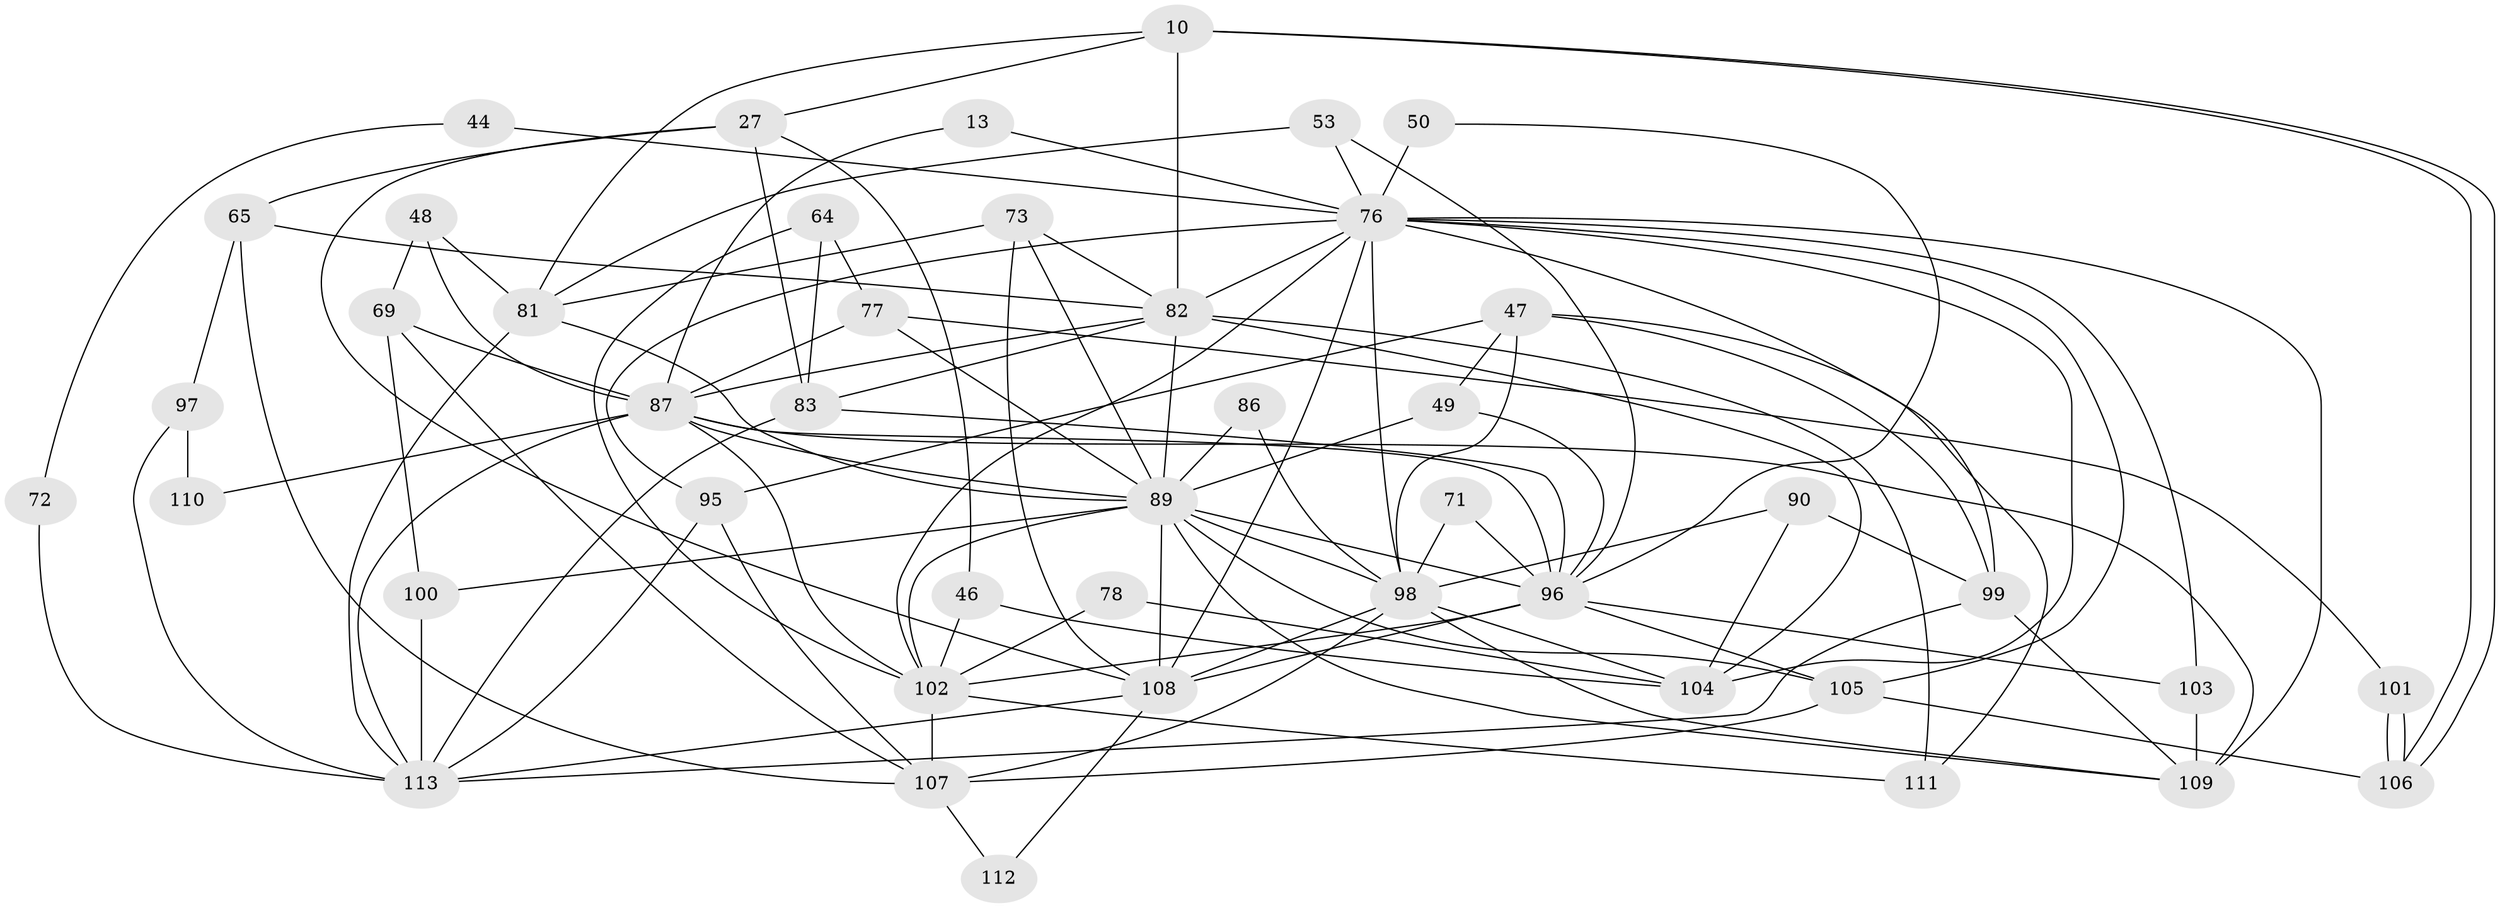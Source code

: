 // original degree distribution, {2: 0.1415929203539823, 3: 0.2920353982300885, 7: 0.05309734513274336, 5: 0.22123893805309736, 4: 0.20353982300884957, 6: 0.07964601769911504, 8: 0.008849557522123894}
// Generated by graph-tools (version 1.1) at 2025/54/03/04/25 21:54:35]
// undirected, 45 vertices, 113 edges
graph export_dot {
graph [start="1"]
  node [color=gray90,style=filled];
  10;
  13;
  27 [super="+6"];
  44;
  46;
  47;
  48 [super="+29"];
  49;
  50;
  53 [super="+1"];
  64;
  65;
  69 [super="+25+37"];
  71;
  72;
  73 [super="+52"];
  76 [super="+60+68"];
  77 [super="+36"];
  78;
  81;
  82 [super="+67"];
  83 [super="+79"];
  86;
  87 [super="+56+74+57"];
  89 [super="+35+7+84+85+54"];
  90;
  95 [super="+61"];
  96 [super="+3+4+62+42+51"];
  97;
  98 [super="+93+20"];
  99;
  100;
  101;
  102 [super="+94+39+92"];
  103 [super="+91"];
  104 [super="+41"];
  105 [super="+14"];
  106;
  107 [super="+17"];
  108 [super="+28+88+58+40"];
  109 [super="+11+9+34"];
  110;
  111;
  112;
  113 [super="+43"];
  10 -- 81;
  10 -- 106;
  10 -- 106;
  10 -- 27;
  10 -- 82;
  13 -- 76;
  13 -- 87;
  27 -- 65;
  27 -- 46;
  27 -- 108;
  27 -- 83;
  44 -- 72;
  44 -- 76 [weight=2];
  46 -- 104;
  46 -- 102;
  47 -- 99;
  47 -- 49;
  47 -- 111;
  47 -- 95;
  47 -- 98;
  48 -- 69 [weight=2];
  48 -- 81;
  48 -- 87;
  49 -- 96;
  49 -- 89;
  50 -- 96;
  50 -- 76 [weight=2];
  53 -- 81;
  53 -- 96;
  53 -- 76;
  64 -- 77;
  64 -- 102;
  64 -- 83;
  65 -- 107;
  65 -- 97;
  65 -- 82;
  69 -- 100;
  69 -- 107;
  69 -- 87;
  71 -- 96;
  71 -- 98;
  72 -- 113;
  73 -- 108 [weight=2];
  73 -- 81 [weight=2];
  73 -- 89 [weight=2];
  73 -- 82;
  76 -- 95 [weight=2];
  76 -- 98 [weight=5];
  76 -- 109 [weight=3];
  76 -- 99;
  76 -- 103;
  76 -- 105;
  76 -- 108 [weight=2];
  76 -- 102;
  76 -- 82 [weight=2];
  76 -- 104 [weight=2];
  77 -- 101;
  77 -- 89 [weight=3];
  77 -- 87 [weight=2];
  78 -- 102;
  78 -- 104;
  81 -- 89;
  81 -- 113;
  82 -- 89 [weight=5];
  82 -- 104 [weight=2];
  82 -- 111;
  82 -- 83 [weight=2];
  82 -- 87 [weight=2];
  83 -- 96;
  83 -- 113;
  86 -- 98;
  86 -- 89;
  87 -- 89 [weight=2];
  87 -- 102;
  87 -- 96;
  87 -- 109;
  87 -- 110;
  87 -- 113;
  89 -- 105;
  89 -- 108 [weight=2];
  89 -- 98;
  89 -- 109 [weight=3];
  89 -- 102 [weight=3];
  89 -- 100 [weight=2];
  89 -- 96;
  90 -- 99;
  90 -- 98;
  90 -- 104;
  95 -- 107 [weight=2];
  95 -- 113;
  96 -- 108 [weight=2];
  96 -- 105;
  96 -- 103 [weight=2];
  96 -- 102 [weight=2];
  97 -- 110;
  97 -- 113;
  98 -- 107 [weight=3];
  98 -- 104;
  98 -- 108;
  98 -- 109;
  99 -- 109;
  99 -- 113;
  100 -- 113;
  101 -- 106;
  101 -- 106;
  102 -- 107 [weight=3];
  102 -- 111;
  103 -- 109 [weight=2];
  105 -- 107;
  105 -- 106;
  107 -- 112;
  108 -- 113;
  108 -- 112;
}
